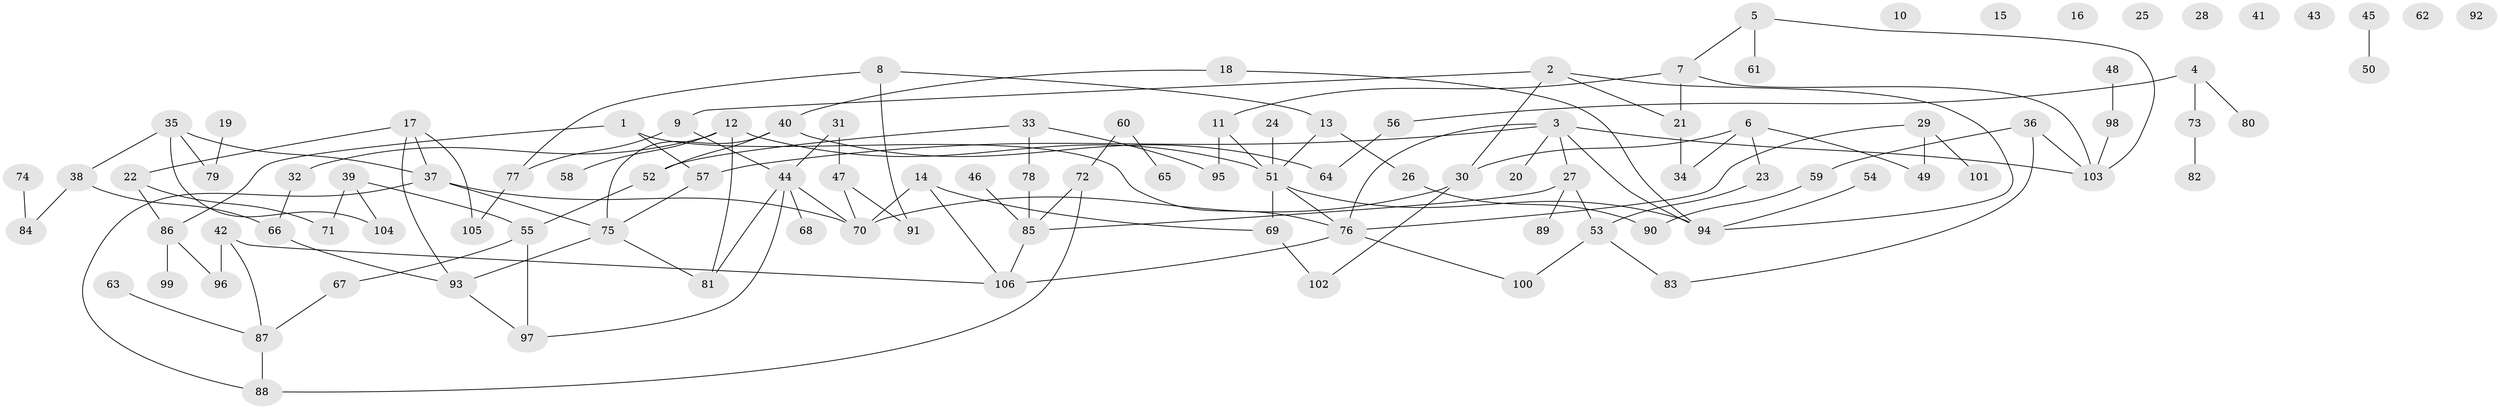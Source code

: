 // coarse degree distribution, {2: 0.0975609756097561, 5: 0.04878048780487805, 10: 0.07317073170731707, 3: 0.17073170731707318, 6: 0.04878048780487805, 0: 0.24390243902439024, 7: 0.04878048780487805, 1: 0.21951219512195122, 4: 0.024390243902439025, 8: 0.024390243902439025}
// Generated by graph-tools (version 1.1) at 2025/16/03/04/25 18:16:34]
// undirected, 106 vertices, 133 edges
graph export_dot {
graph [start="1"]
  node [color=gray90,style=filled];
  1;
  2;
  3;
  4;
  5;
  6;
  7;
  8;
  9;
  10;
  11;
  12;
  13;
  14;
  15;
  16;
  17;
  18;
  19;
  20;
  21;
  22;
  23;
  24;
  25;
  26;
  27;
  28;
  29;
  30;
  31;
  32;
  33;
  34;
  35;
  36;
  37;
  38;
  39;
  40;
  41;
  42;
  43;
  44;
  45;
  46;
  47;
  48;
  49;
  50;
  51;
  52;
  53;
  54;
  55;
  56;
  57;
  58;
  59;
  60;
  61;
  62;
  63;
  64;
  65;
  66;
  67;
  68;
  69;
  70;
  71;
  72;
  73;
  74;
  75;
  76;
  77;
  78;
  79;
  80;
  81;
  82;
  83;
  84;
  85;
  86;
  87;
  88;
  89;
  90;
  91;
  92;
  93;
  94;
  95;
  96;
  97;
  98;
  99;
  100;
  101;
  102;
  103;
  104;
  105;
  106;
  1 -- 57;
  1 -- 76;
  1 -- 86;
  2 -- 9;
  2 -- 21;
  2 -- 30;
  2 -- 94;
  3 -- 20;
  3 -- 27;
  3 -- 57;
  3 -- 76;
  3 -- 94;
  3 -- 103;
  4 -- 56;
  4 -- 73;
  4 -- 80;
  5 -- 7;
  5 -- 61;
  5 -- 103;
  6 -- 23;
  6 -- 30;
  6 -- 34;
  6 -- 49;
  7 -- 11;
  7 -- 21;
  7 -- 103;
  8 -- 13;
  8 -- 77;
  8 -- 91;
  9 -- 44;
  9 -- 77;
  11 -- 51;
  11 -- 95;
  12 -- 32;
  12 -- 51;
  12 -- 58;
  12 -- 81;
  13 -- 26;
  13 -- 51;
  14 -- 69;
  14 -- 70;
  14 -- 106;
  17 -- 22;
  17 -- 37;
  17 -- 93;
  17 -- 105;
  18 -- 40;
  18 -- 94;
  19 -- 79;
  21 -- 34;
  22 -- 71;
  22 -- 86;
  23 -- 53;
  24 -- 51;
  26 -- 90;
  27 -- 53;
  27 -- 85;
  27 -- 89;
  29 -- 49;
  29 -- 76;
  29 -- 101;
  30 -- 70;
  30 -- 102;
  31 -- 44;
  31 -- 47;
  32 -- 66;
  33 -- 52;
  33 -- 78;
  33 -- 95;
  35 -- 37;
  35 -- 38;
  35 -- 79;
  35 -- 104;
  36 -- 59;
  36 -- 83;
  36 -- 103;
  37 -- 70;
  37 -- 75;
  37 -- 88;
  38 -- 66;
  38 -- 84;
  39 -- 55;
  39 -- 71;
  39 -- 104;
  40 -- 52;
  40 -- 64;
  40 -- 75;
  42 -- 87;
  42 -- 96;
  42 -- 106;
  44 -- 68;
  44 -- 70;
  44 -- 81;
  44 -- 97;
  45 -- 50;
  46 -- 85;
  47 -- 70;
  47 -- 91;
  48 -- 98;
  51 -- 69;
  51 -- 76;
  51 -- 94;
  52 -- 55;
  53 -- 83;
  53 -- 100;
  54 -- 94;
  55 -- 67;
  55 -- 97;
  56 -- 64;
  57 -- 75;
  59 -- 90;
  60 -- 65;
  60 -- 72;
  63 -- 87;
  66 -- 93;
  67 -- 87;
  69 -- 102;
  72 -- 85;
  72 -- 88;
  73 -- 82;
  74 -- 84;
  75 -- 81;
  75 -- 93;
  76 -- 100;
  76 -- 106;
  77 -- 105;
  78 -- 85;
  85 -- 106;
  86 -- 96;
  86 -- 99;
  87 -- 88;
  93 -- 97;
  98 -- 103;
}
